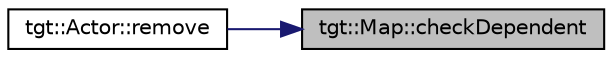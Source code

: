 digraph "tgt::Map::checkDependent"
{
 // LATEX_PDF_SIZE
  edge [fontname="Helvetica",fontsize="10",labelfontname="Helvetica",labelfontsize="10"];
  node [fontname="Helvetica",fontsize="10",shape=record];
  rankdir="RL";
  Node1 [label="tgt::Map::checkDependent",height=0.2,width=0.4,color="black", fillcolor="grey75", style="filled", fontcolor="black",tooltip=" "];
  Node1 -> Node2 [dir="back",color="midnightblue",fontsize="10",style="solid",fontname="Helvetica"];
  Node2 [label="tgt::Actor::remove",height=0.2,width=0.4,color="black", fillcolor="white", style="filled",URL="$namespacetgt_1_1_actor.html#ad78eb0c8eeb21a99b90118fa7511a8af",tooltip=" "];
}
